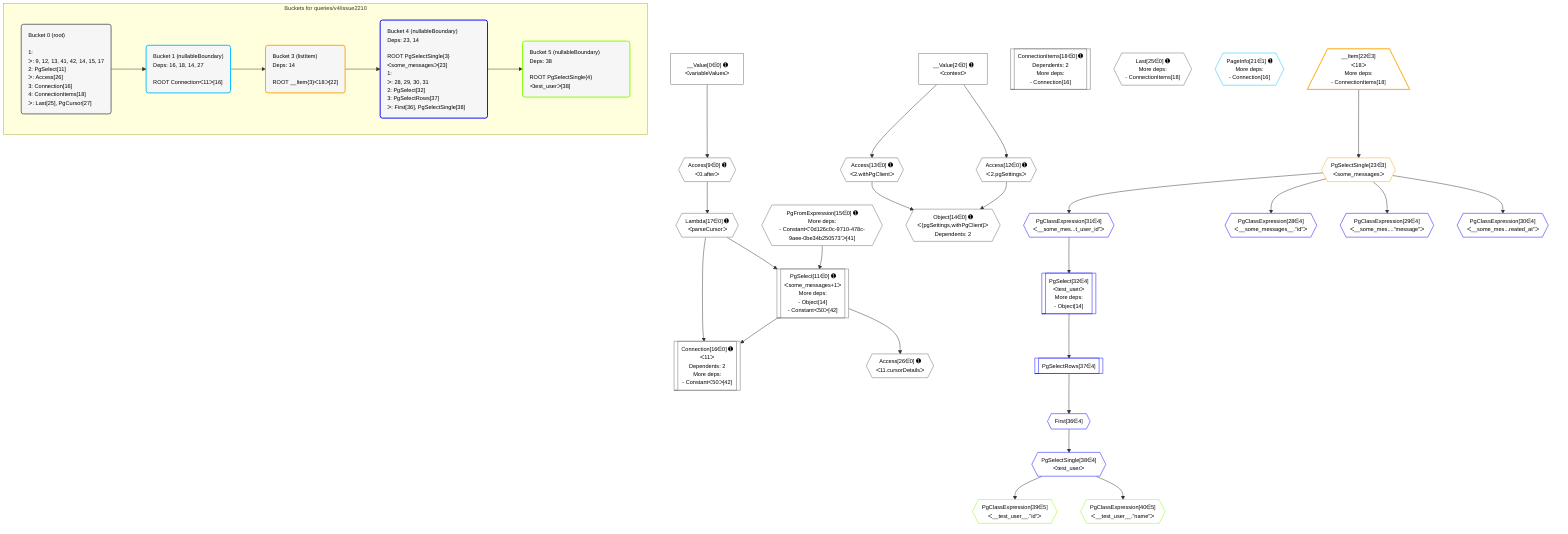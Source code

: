 %%{init: {'themeVariables': { 'fontSize': '12px'}}}%%
graph TD
    classDef path fill:#eee,stroke:#000,color:#000
    classDef plan fill:#fff,stroke-width:1px,color:#000
    classDef itemplan fill:#fff,stroke-width:2px,color:#000
    classDef unbatchedplan fill:#dff,stroke-width:1px,color:#000
    classDef sideeffectplan fill:#fcc,stroke-width:2px,color:#000
    classDef bucket fill:#f6f6f6,color:#000,stroke-width:2px,text-align:left

    subgraph "Buckets for queries/v4/issue2210"
    Bucket0("Bucket 0 (root)<br /><br />1: <br />ᐳ: 9, 12, 13, 41, 42, 14, 15, 17<br />2: PgSelect[11]<br />ᐳ: Access[26]<br />3: Connection[16]<br />4: ConnectionItems[18]<br />ᐳ: Last[25], PgCursor[27]"):::bucket
    Bucket1("Bucket 1 (nullableBoundary)<br />Deps: 16, 18, 14, 27<br /><br />ROOT Connectionᐸ11ᐳ[16]"):::bucket
    Bucket3("Bucket 3 (listItem)<br />Deps: 14<br /><br />ROOT __Item{3}ᐸ18ᐳ[22]"):::bucket
    Bucket4("Bucket 4 (nullableBoundary)<br />Deps: 23, 14<br /><br />ROOT PgSelectSingle{3}ᐸsome_messagesᐳ[23]<br />1: <br />ᐳ: 28, 29, 30, 31<br />2: PgSelect[32]<br />3: PgSelectRows[37]<br />ᐳ: First[36], PgSelectSingle[38]"):::bucket
    Bucket5("Bucket 5 (nullableBoundary)<br />Deps: 38<br /><br />ROOT PgSelectSingle{4}ᐸtest_userᐳ[38]"):::bucket
    end
    Bucket0 --> Bucket1
    Bucket1 --> Bucket3
    Bucket3 --> Bucket4
    Bucket4 --> Bucket5

    %% plan dependencies
    PgSelect11[["PgSelect[11∈0] ➊<br />ᐸsome_messages+1ᐳ<br />More deps:<br />- Object[14]<br />- Constantᐸ50ᐳ[42]"]]:::plan
    PgFromExpression15{{"PgFromExpression[15∈0] ➊<br />More deps:<br />- Constantᐸ'0d126c0c-9710-478c-9aee-0be34b250573'ᐳ[41]"}}:::plan
    Lambda17{{"Lambda[17∈0] ➊<br />ᐸparseCursorᐳ"}}:::plan
    PgFromExpression15 & Lambda17 --> PgSelect11
    Connection16[["Connection[16∈0] ➊<br />ᐸ11ᐳ<br />Dependents: 2<br />More deps:<br />- Constantᐸ50ᐳ[42]"]]:::plan
    PgSelect11 & Lambda17 --> Connection16
    Object14{{"Object[14∈0] ➊<br />ᐸ{pgSettings,withPgClient}ᐳ<br />Dependents: 2"}}:::plan
    Access12{{"Access[12∈0] ➊<br />ᐸ2.pgSettingsᐳ"}}:::plan
    Access13{{"Access[13∈0] ➊<br />ᐸ2.withPgClientᐳ"}}:::plan
    Access12 & Access13 --> Object14
    Access9{{"Access[9∈0] ➊<br />ᐸ0.afterᐳ"}}:::plan
    __Value0["__Value[0∈0] ➊<br />ᐸvariableValuesᐳ"]:::plan
    __Value0 --> Access9
    __Value2["__Value[2∈0] ➊<br />ᐸcontextᐳ"]:::plan
    __Value2 --> Access12
    __Value2 --> Access13
    Access9 --> Lambda17
    ConnectionItems18[["ConnectionItems[18∈0] ➊<br />Dependents: 2<br />More deps:<br />- Connection[16]"]]:::plan
    Last25{{"Last[25∈0] ➊<br />More deps:<br />- ConnectionItems[18]"}}:::plan
    Access26{{"Access[26∈0] ➊<br />ᐸ11.cursorDetailsᐳ"}}:::plan
    PgSelect11 --> Access26
    PageInfo21{{"PageInfo[21∈1] ➊<br />More deps:<br />- Connection[16]"}}:::plan
    __Item22[/"__Item[22∈3]<br />ᐸ18ᐳ<br />More deps:<br />- ConnectionItems[18]"\]:::itemplan
    PgSelectSingle23{{"PgSelectSingle[23∈3]<br />ᐸsome_messagesᐳ"}}:::plan
    __Item22 --> PgSelectSingle23
    PgSelect32[["PgSelect[32∈4]<br />ᐸtest_userᐳ<br />More deps:<br />- Object[14]"]]:::plan
    PgClassExpression31{{"PgClassExpression[31∈4]<br />ᐸ__some_mes...t_user_id”ᐳ"}}:::plan
    PgClassExpression31 --> PgSelect32
    PgClassExpression28{{"PgClassExpression[28∈4]<br />ᐸ__some_messages__.”id”ᐳ"}}:::plan
    PgSelectSingle23 --> PgClassExpression28
    PgClassExpression29{{"PgClassExpression[29∈4]<br />ᐸ__some_mes....”message”ᐳ"}}:::plan
    PgSelectSingle23 --> PgClassExpression29
    PgClassExpression30{{"PgClassExpression[30∈4]<br />ᐸ__some_mes...reated_at”ᐳ"}}:::plan
    PgSelectSingle23 --> PgClassExpression30
    PgSelectSingle23 --> PgClassExpression31
    First36{{"First[36∈4]"}}:::plan
    PgSelectRows37[["PgSelectRows[37∈4]"]]:::plan
    PgSelectRows37 --> First36
    PgSelect32 --> PgSelectRows37
    PgSelectSingle38{{"PgSelectSingle[38∈4]<br />ᐸtest_userᐳ"}}:::plan
    First36 --> PgSelectSingle38
    PgClassExpression39{{"PgClassExpression[39∈5]<br />ᐸ__test_user__.”id”ᐳ"}}:::plan
    PgSelectSingle38 --> PgClassExpression39
    PgClassExpression40{{"PgClassExpression[40∈5]<br />ᐸ__test_user__.”name”ᐳ"}}:::plan
    PgSelectSingle38 --> PgClassExpression40

    %% define steps
    classDef bucket0 stroke:#696969
    class Bucket0,__Value0,__Value2,Access9,PgSelect11,Access12,Access13,Object14,PgFromExpression15,Connection16,Lambda17,ConnectionItems18,Last25,Access26 bucket0
    classDef bucket1 stroke:#00bfff
    class Bucket1,PageInfo21 bucket1
    classDef bucket3 stroke:#ffa500
    class Bucket3,__Item22,PgSelectSingle23 bucket3
    classDef bucket4 stroke:#0000ff
    class Bucket4,PgClassExpression28,PgClassExpression29,PgClassExpression30,PgClassExpression31,PgSelect32,First36,PgSelectRows37,PgSelectSingle38 bucket4
    classDef bucket5 stroke:#7fff00
    class Bucket5,PgClassExpression39,PgClassExpression40 bucket5